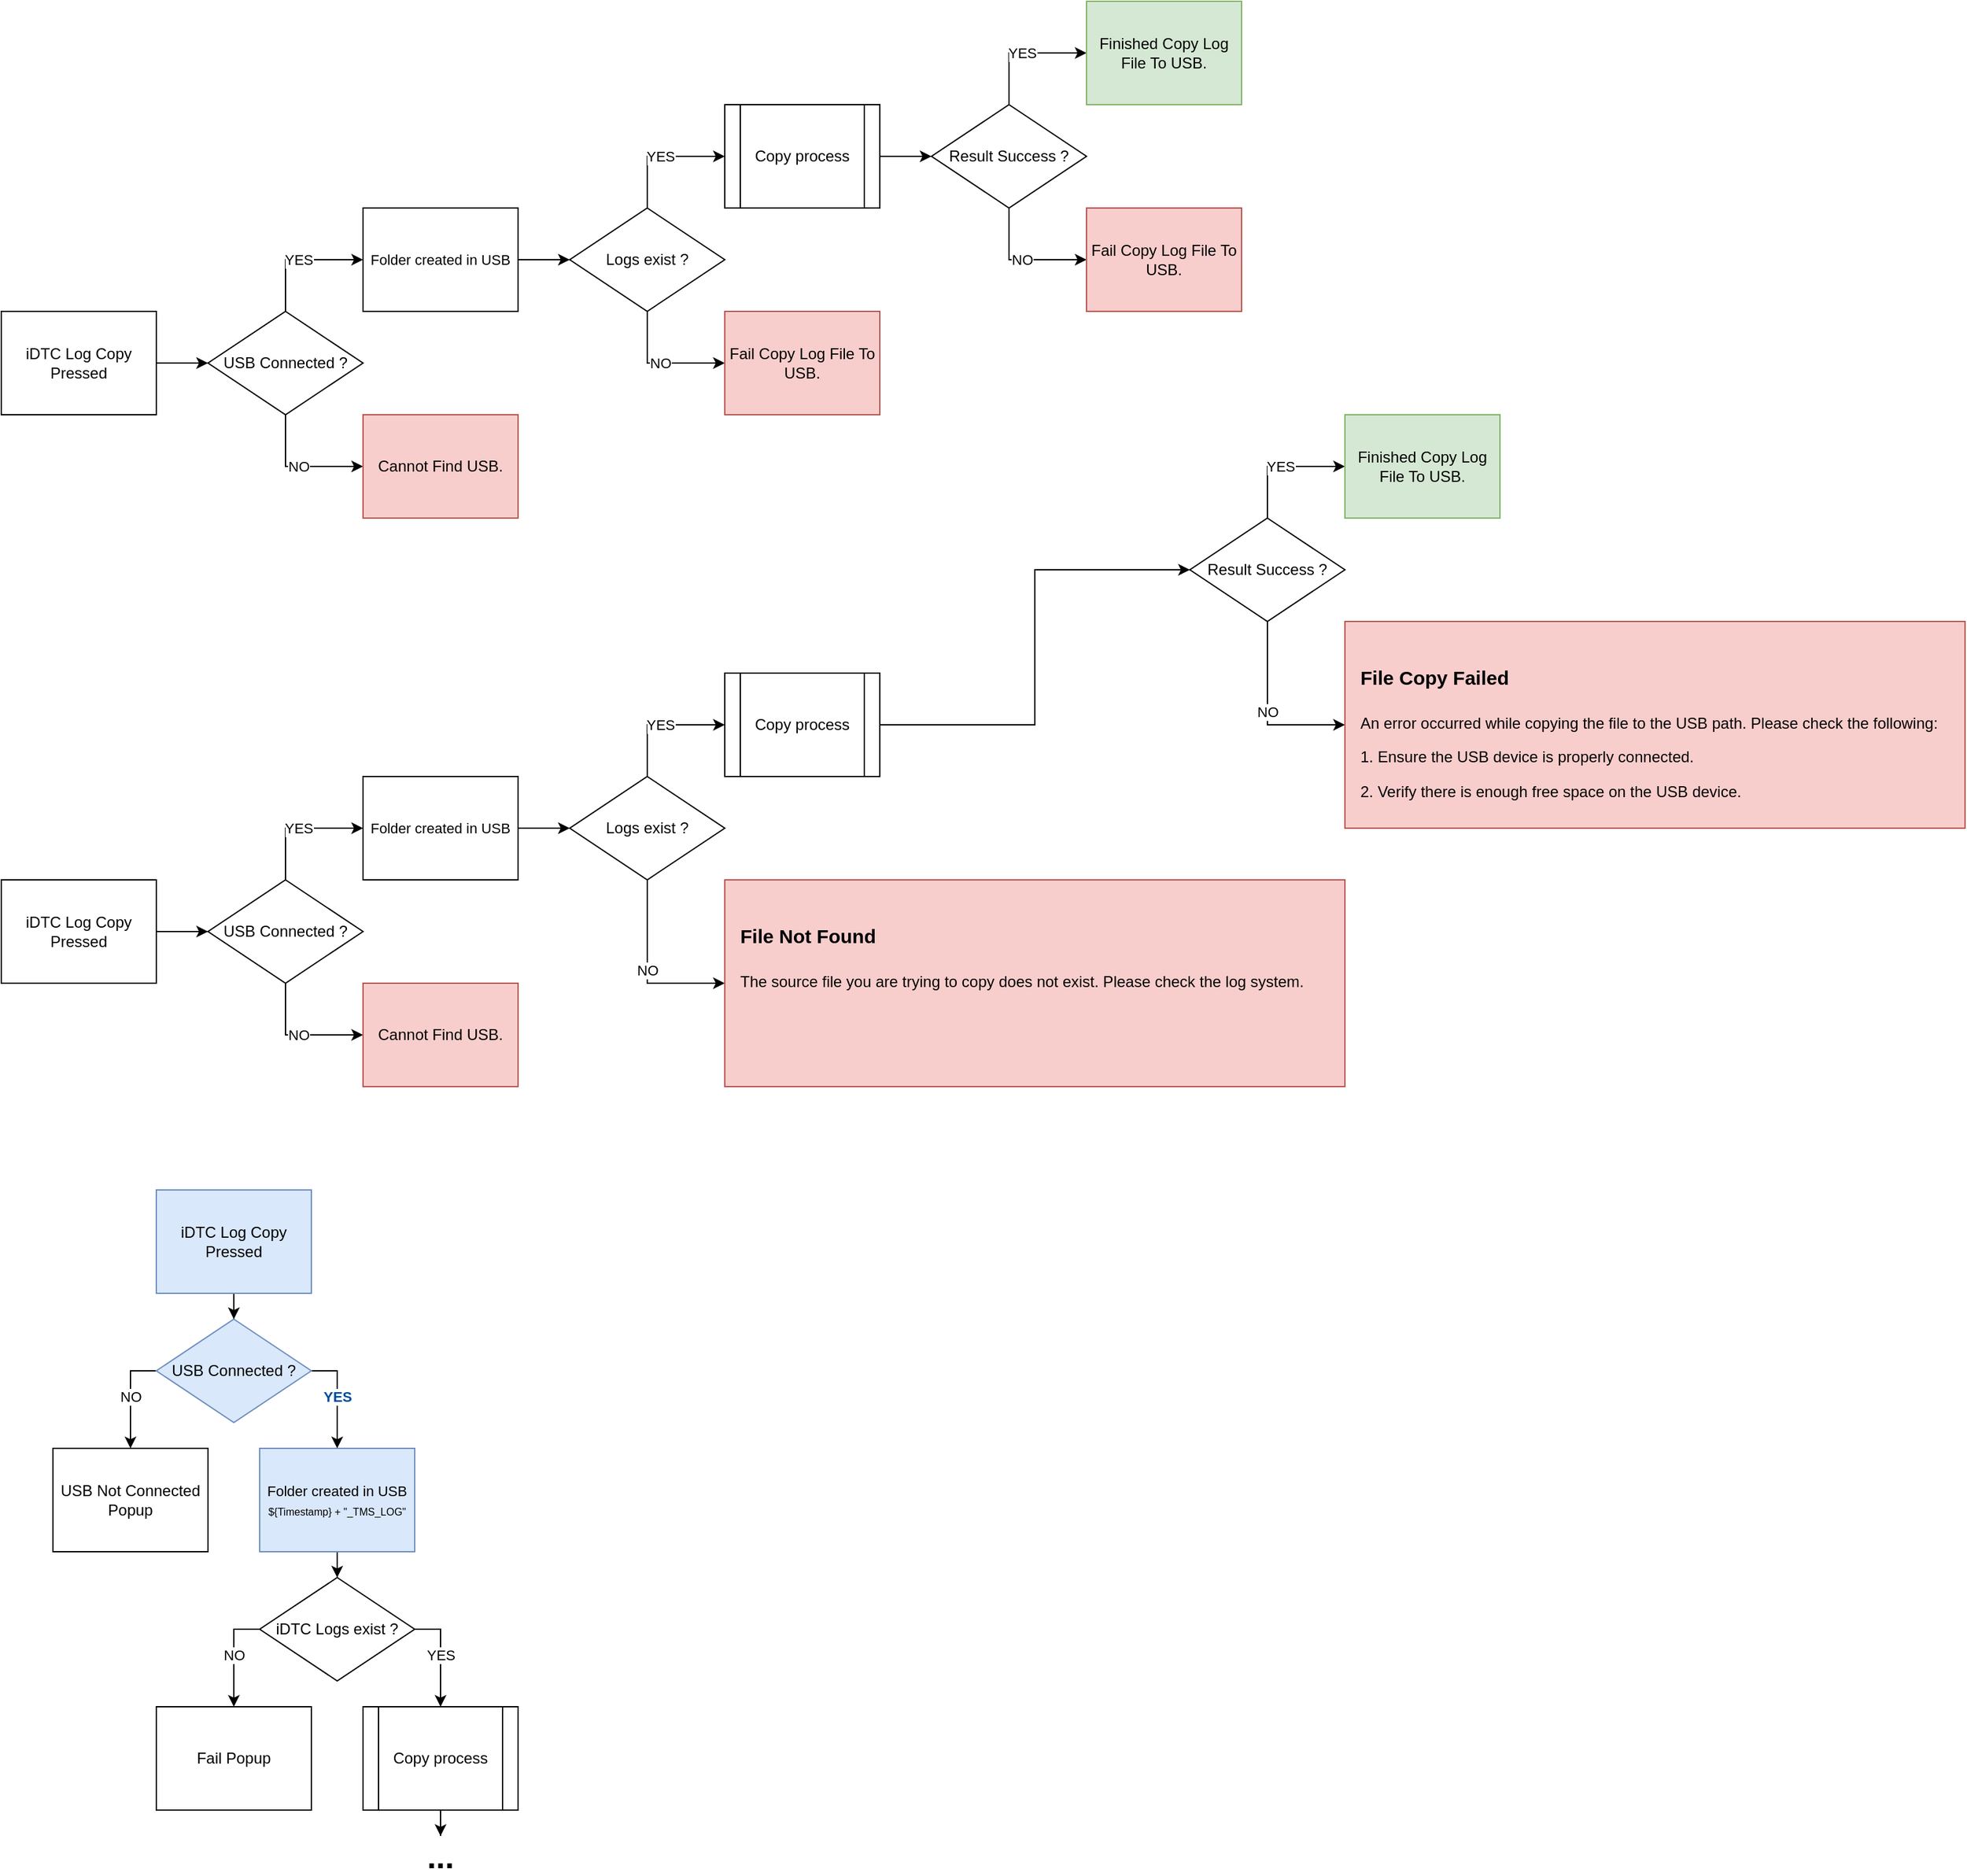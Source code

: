 <mxfile version="24.5.5" type="github">
  <diagram name="페이지-1" id="-vPtb-DYy9KyF0RIv2EP">
    <mxGraphModel dx="1728" dy="953" grid="1" gridSize="10" guides="1" tooltips="1" connect="1" arrows="1" fold="1" page="1" pageScale="1" pageWidth="1600" pageHeight="900" math="0" shadow="0">
      <root>
        <mxCell id="0" />
        <mxCell id="1" parent="0" />
        <mxCell id="JcGwvd_5RNHxMmRcsmv1-4" value="" style="edgeStyle=orthogonalEdgeStyle;rounded=0;orthogonalLoop=1;jettySize=auto;html=1;entryX=0;entryY=0.5;entryDx=0;entryDy=0;exitX=1;exitY=0.5;exitDx=0;exitDy=0;" parent="1" source="JcGwvd_5RNHxMmRcsmv1-10" target="JcGwvd_5RNHxMmRcsmv1-5" edge="1">
          <mxGeometry relative="1" as="geometry">
            <mxPoint x="160" y="320" as="sourcePoint" />
            <mxPoint x="214.0" y="358" as="targetPoint" />
          </mxGeometry>
        </mxCell>
        <mxCell id="JcGwvd_5RNHxMmRcsmv1-7" value="NO" style="edgeStyle=orthogonalEdgeStyle;rounded=0;orthogonalLoop=1;jettySize=auto;html=1;exitX=0.5;exitY=1;exitDx=0;exitDy=0;entryX=0;entryY=0.5;entryDx=0;entryDy=0;" parent="1" source="JcGwvd_5RNHxMmRcsmv1-5" target="JcGwvd_5RNHxMmRcsmv1-6" edge="1">
          <mxGeometry relative="1" as="geometry">
            <Array as="points">
              <mxPoint x="260" y="400" />
            </Array>
          </mxGeometry>
        </mxCell>
        <mxCell id="JcGwvd_5RNHxMmRcsmv1-15" value="YES" style="edgeStyle=orthogonalEdgeStyle;rounded=0;orthogonalLoop=1;jettySize=auto;html=1;exitX=0.5;exitY=0;exitDx=0;exitDy=0;entryX=0;entryY=0.5;entryDx=0;entryDy=0;" parent="1" source="JcGwvd_5RNHxMmRcsmv1-5" target="JcGwvd_5RNHxMmRcsmv1-12" edge="1">
          <mxGeometry relative="1" as="geometry" />
        </mxCell>
        <mxCell id="JcGwvd_5RNHxMmRcsmv1-5" value="USB Connected ?" style="rhombus;whiteSpace=wrap;html=1;" parent="1" vertex="1">
          <mxGeometry x="200" y="280" width="120" height="80" as="geometry" />
        </mxCell>
        <mxCell id="JcGwvd_5RNHxMmRcsmv1-6" value="Cannot Find USB." style="rounded=0;whiteSpace=wrap;html=1;fillColor=#f8cecc;strokeColor=#b85450;" parent="1" vertex="1">
          <mxGeometry x="320" y="360" width="120" height="80" as="geometry" />
        </mxCell>
        <mxCell id="JcGwvd_5RNHxMmRcsmv1-10" value="iDTC Log Copy&lt;br&gt;Pressed" style="rounded=0;whiteSpace=wrap;html=1;" parent="1" vertex="1">
          <mxGeometry x="40" y="280" width="120" height="80" as="geometry" />
        </mxCell>
        <mxCell id="JcGwvd_5RNHxMmRcsmv1-26" value="" style="edgeStyle=orthogonalEdgeStyle;rounded=0;orthogonalLoop=1;jettySize=auto;html=1;" parent="1" source="JcGwvd_5RNHxMmRcsmv1-12" target="JcGwvd_5RNHxMmRcsmv1-18" edge="1">
          <mxGeometry relative="1" as="geometry" />
        </mxCell>
        <mxCell id="JcGwvd_5RNHxMmRcsmv1-12" value="&lt;div&gt;&lt;font style=&quot;font-size: 11px;&quot;&gt;Folder created in USB&lt;/font&gt;&lt;/div&gt;" style="rounded=0;whiteSpace=wrap;html=1;" parent="1" vertex="1">
          <mxGeometry x="320" y="200" width="120" height="80" as="geometry" />
        </mxCell>
        <mxCell id="JcGwvd_5RNHxMmRcsmv1-27" value="YES" style="edgeStyle=orthogonalEdgeStyle;rounded=0;orthogonalLoop=1;jettySize=auto;html=1;exitX=0.5;exitY=0;exitDx=0;exitDy=0;entryX=0;entryY=0.5;entryDx=0;entryDy=0;" parent="1" source="JcGwvd_5RNHxMmRcsmv1-18" target="JcGwvd_5RNHxMmRcsmv1-21" edge="1">
          <mxGeometry relative="1" as="geometry" />
        </mxCell>
        <mxCell id="JcGwvd_5RNHxMmRcsmv1-28" value="NO" style="edgeStyle=orthogonalEdgeStyle;rounded=0;orthogonalLoop=1;jettySize=auto;html=1;exitX=0.5;exitY=1;exitDx=0;exitDy=0;entryX=0;entryY=0.5;entryDx=0;entryDy=0;" parent="1" source="JcGwvd_5RNHxMmRcsmv1-18" target="JcGwvd_5RNHxMmRcsmv1-19" edge="1">
          <mxGeometry relative="1" as="geometry" />
        </mxCell>
        <mxCell id="JcGwvd_5RNHxMmRcsmv1-18" value="Logs exist ?" style="rhombus;whiteSpace=wrap;html=1;" parent="1" vertex="1">
          <mxGeometry x="480" y="200" width="120" height="80" as="geometry" />
        </mxCell>
        <mxCell id="JcGwvd_5RNHxMmRcsmv1-19" value="Fail Copy Log File To USB." style="rounded=0;whiteSpace=wrap;html=1;fillColor=#f8cecc;strokeColor=#b85450;" parent="1" vertex="1">
          <mxGeometry x="600" y="280" width="120" height="80" as="geometry" />
        </mxCell>
        <mxCell id="JcGwvd_5RNHxMmRcsmv1-29" value="" style="edgeStyle=orthogonalEdgeStyle;rounded=0;orthogonalLoop=1;jettySize=auto;html=1;" parent="1" source="JcGwvd_5RNHxMmRcsmv1-21" target="JcGwvd_5RNHxMmRcsmv1-23" edge="1">
          <mxGeometry relative="1" as="geometry" />
        </mxCell>
        <mxCell id="JcGwvd_5RNHxMmRcsmv1-21" value="Copy process" style="shape=process;whiteSpace=wrap;html=1;backgroundOutline=1;" parent="1" vertex="1">
          <mxGeometry x="600" y="120" width="120" height="80" as="geometry" />
        </mxCell>
        <mxCell id="JcGwvd_5RNHxMmRcsmv1-30" value="YES" style="edgeStyle=orthogonalEdgeStyle;rounded=0;orthogonalLoop=1;jettySize=auto;html=1;exitX=0.5;exitY=0;exitDx=0;exitDy=0;entryX=0;entryY=0.5;entryDx=0;entryDy=0;" parent="1" source="JcGwvd_5RNHxMmRcsmv1-23" target="JcGwvd_5RNHxMmRcsmv1-25" edge="1">
          <mxGeometry relative="1" as="geometry" />
        </mxCell>
        <mxCell id="JcGwvd_5RNHxMmRcsmv1-31" value="NO" style="edgeStyle=orthogonalEdgeStyle;rounded=0;orthogonalLoop=1;jettySize=auto;html=1;exitX=0.5;exitY=1;exitDx=0;exitDy=0;entryX=0;entryY=0.5;entryDx=0;entryDy=0;" parent="1" source="JcGwvd_5RNHxMmRcsmv1-23" target="JcGwvd_5RNHxMmRcsmv1-24" edge="1">
          <mxGeometry relative="1" as="geometry" />
        </mxCell>
        <mxCell id="JcGwvd_5RNHxMmRcsmv1-23" value="Result Success ?" style="rhombus;whiteSpace=wrap;html=1;" parent="1" vertex="1">
          <mxGeometry x="760" y="120" width="120" height="80" as="geometry" />
        </mxCell>
        <mxCell id="JcGwvd_5RNHxMmRcsmv1-24" value="Fail Copy Log File To USB." style="rounded=0;whiteSpace=wrap;html=1;fillColor=#f8cecc;strokeColor=#b85450;" parent="1" vertex="1">
          <mxGeometry x="880" y="200" width="120" height="80" as="geometry" />
        </mxCell>
        <mxCell id="JcGwvd_5RNHxMmRcsmv1-25" value="Finished Copy Log File To USB." style="rounded=0;whiteSpace=wrap;html=1;fillColor=#d5e8d4;strokeColor=#82b366;" parent="1" vertex="1">
          <mxGeometry x="880" y="40" width="120" height="80" as="geometry" />
        </mxCell>
        <mxCell id="JcGwvd_5RNHxMmRcsmv1-47" value="USB Not Connected&lt;div&gt;Popup&lt;/div&gt;" style="rounded=0;whiteSpace=wrap;html=1;" parent="1" vertex="1">
          <mxGeometry x="80" y="1160" width="120" height="80" as="geometry" />
        </mxCell>
        <mxCell id="JcGwvd_5RNHxMmRcsmv1-68" value="" style="edgeStyle=orthogonalEdgeStyle;rounded=0;orthogonalLoop=1;jettySize=auto;html=1;" parent="1" source="JcGwvd_5RNHxMmRcsmv1-48" target="JcGwvd_5RNHxMmRcsmv1-58" edge="1">
          <mxGeometry relative="1" as="geometry" />
        </mxCell>
        <mxCell id="JcGwvd_5RNHxMmRcsmv1-48" value="iDTC Log Copy&lt;br&gt;Pressed" style="rounded=0;whiteSpace=wrap;html=1;fillColor=#dae8fc;strokeColor=#6c8ebf;" parent="1" vertex="1">
          <mxGeometry x="160" y="960" width="120" height="80" as="geometry" />
        </mxCell>
        <mxCell id="JcGwvd_5RNHxMmRcsmv1-65" value="" style="edgeStyle=orthogonalEdgeStyle;rounded=0;orthogonalLoop=1;jettySize=auto;html=1;" parent="1" source="JcGwvd_5RNHxMmRcsmv1-50" target="JcGwvd_5RNHxMmRcsmv1-59" edge="1">
          <mxGeometry relative="1" as="geometry" />
        </mxCell>
        <mxCell id="JcGwvd_5RNHxMmRcsmv1-50" value="&lt;div&gt;&lt;font style=&quot;font-size: 11px;&quot;&gt;Folder created in USB&lt;/font&gt;&lt;/div&gt;&lt;div&gt;&lt;span style=&quot;font-size: 8px;&quot;&gt;${Timestamp} + &quot;_TMS_LOG&quot;&lt;/span&gt;&lt;br&gt;&lt;/div&gt;" style="rounded=0;whiteSpace=wrap;html=1;fillColor=#dae8fc;strokeColor=#6c8ebf;" parent="1" vertex="1">
          <mxGeometry x="240" y="1160" width="120" height="80" as="geometry" />
        </mxCell>
        <mxCell id="JcGwvd_5RNHxMmRcsmv1-57" value="..." style="text;html=1;align=center;verticalAlign=middle;whiteSpace=wrap;rounded=0;fontStyle=1;fontSize=25;" parent="1" vertex="1">
          <mxGeometry x="340" y="1460" width="80" height="30" as="geometry" />
        </mxCell>
        <mxCell id="JcGwvd_5RNHxMmRcsmv1-66" value="YES" style="edgeStyle=orthogonalEdgeStyle;rounded=0;orthogonalLoop=1;jettySize=auto;html=1;exitX=1;exitY=0.5;exitDx=0;exitDy=0;fontStyle=1;fontColor=#004C99;" parent="1" source="JcGwvd_5RNHxMmRcsmv1-58" target="JcGwvd_5RNHxMmRcsmv1-50" edge="1">
          <mxGeometry relative="1" as="geometry" />
        </mxCell>
        <mxCell id="JcGwvd_5RNHxMmRcsmv1-67" value="NO" style="edgeStyle=orthogonalEdgeStyle;rounded=0;orthogonalLoop=1;jettySize=auto;html=1;exitX=0;exitY=0.5;exitDx=0;exitDy=0;" parent="1" source="JcGwvd_5RNHxMmRcsmv1-58" target="JcGwvd_5RNHxMmRcsmv1-47" edge="1">
          <mxGeometry relative="1" as="geometry" />
        </mxCell>
        <mxCell id="JcGwvd_5RNHxMmRcsmv1-58" value="USB Connected ?" style="rhombus;whiteSpace=wrap;html=1;fillColor=#dae8fc;strokeColor=#6c8ebf;" parent="1" vertex="1">
          <mxGeometry x="160" y="1060" width="120" height="80" as="geometry" />
        </mxCell>
        <mxCell id="JcGwvd_5RNHxMmRcsmv1-63" value="YES" style="edgeStyle=orthogonalEdgeStyle;rounded=0;orthogonalLoop=1;jettySize=auto;html=1;exitX=1;exitY=0.5;exitDx=0;exitDy=0;" parent="1" source="JcGwvd_5RNHxMmRcsmv1-59" target="JcGwvd_5RNHxMmRcsmv1-60" edge="1">
          <mxGeometry relative="1" as="geometry" />
        </mxCell>
        <mxCell id="JcGwvd_5RNHxMmRcsmv1-64" value="NO" style="edgeStyle=orthogonalEdgeStyle;rounded=0;orthogonalLoop=1;jettySize=auto;html=1;exitX=0;exitY=0.5;exitDx=0;exitDy=0;" parent="1" source="JcGwvd_5RNHxMmRcsmv1-59" target="JcGwvd_5RNHxMmRcsmv1-61" edge="1">
          <mxGeometry relative="1" as="geometry" />
        </mxCell>
        <mxCell id="JcGwvd_5RNHxMmRcsmv1-59" value="iDTC Logs exist ?" style="rhombus;whiteSpace=wrap;html=1;" parent="1" vertex="1">
          <mxGeometry x="240" y="1260" width="120" height="80" as="geometry" />
        </mxCell>
        <mxCell id="JcGwvd_5RNHxMmRcsmv1-62" value="" style="edgeStyle=orthogonalEdgeStyle;rounded=0;orthogonalLoop=1;jettySize=auto;html=1;" parent="1" source="JcGwvd_5RNHxMmRcsmv1-60" target="JcGwvd_5RNHxMmRcsmv1-57" edge="1">
          <mxGeometry relative="1" as="geometry" />
        </mxCell>
        <mxCell id="JcGwvd_5RNHxMmRcsmv1-60" value="Copy process" style="shape=process;whiteSpace=wrap;html=1;backgroundOutline=1;" parent="1" vertex="1">
          <mxGeometry x="320" y="1360" width="120" height="80" as="geometry" />
        </mxCell>
        <mxCell id="JcGwvd_5RNHxMmRcsmv1-61" value="Fail&amp;nbsp;&lt;span style=&quot;background-color: initial;&quot;&gt;Popup&lt;/span&gt;" style="rounded=0;whiteSpace=wrap;html=1;" parent="1" vertex="1">
          <mxGeometry x="160" y="1360" width="120" height="80" as="geometry" />
        </mxCell>
        <mxCell id="lxAm2XhmTh0jFv6chhfo-1" value="" style="edgeStyle=orthogonalEdgeStyle;rounded=0;orthogonalLoop=1;jettySize=auto;html=1;entryX=0;entryY=0.5;entryDx=0;entryDy=0;exitX=1;exitY=0.5;exitDx=0;exitDy=0;" edge="1" parent="1" source="lxAm2XhmTh0jFv6chhfo-6" target="lxAm2XhmTh0jFv6chhfo-4">
          <mxGeometry relative="1" as="geometry">
            <mxPoint x="160" y="760" as="sourcePoint" />
            <mxPoint x="214.0" y="798" as="targetPoint" />
          </mxGeometry>
        </mxCell>
        <mxCell id="lxAm2XhmTh0jFv6chhfo-2" value="NO" style="edgeStyle=orthogonalEdgeStyle;rounded=0;orthogonalLoop=1;jettySize=auto;html=1;exitX=0.5;exitY=1;exitDx=0;exitDy=0;entryX=0;entryY=0.5;entryDx=0;entryDy=0;" edge="1" parent="1" source="lxAm2XhmTh0jFv6chhfo-4" target="lxAm2XhmTh0jFv6chhfo-5">
          <mxGeometry relative="1" as="geometry">
            <Array as="points">
              <mxPoint x="260" y="840" />
            </Array>
          </mxGeometry>
        </mxCell>
        <mxCell id="lxAm2XhmTh0jFv6chhfo-3" value="YES" style="edgeStyle=orthogonalEdgeStyle;rounded=0;orthogonalLoop=1;jettySize=auto;html=1;exitX=0.5;exitY=0;exitDx=0;exitDy=0;entryX=0;entryY=0.5;entryDx=0;entryDy=0;" edge="1" parent="1" source="lxAm2XhmTh0jFv6chhfo-4" target="lxAm2XhmTh0jFv6chhfo-8">
          <mxGeometry relative="1" as="geometry" />
        </mxCell>
        <mxCell id="lxAm2XhmTh0jFv6chhfo-4" value="USB Connected ?" style="rhombus;whiteSpace=wrap;html=1;" vertex="1" parent="1">
          <mxGeometry x="200" y="720" width="120" height="80" as="geometry" />
        </mxCell>
        <mxCell id="lxAm2XhmTh0jFv6chhfo-5" value="Cannot Find USB." style="rounded=0;whiteSpace=wrap;html=1;fillColor=#f8cecc;strokeColor=#b85450;" vertex="1" parent="1">
          <mxGeometry x="320" y="800" width="120" height="80" as="geometry" />
        </mxCell>
        <mxCell id="lxAm2XhmTh0jFv6chhfo-6" value="iDTC Log Copy&lt;br&gt;Pressed" style="rounded=0;whiteSpace=wrap;html=1;" vertex="1" parent="1">
          <mxGeometry x="40" y="720" width="120" height="80" as="geometry" />
        </mxCell>
        <mxCell id="lxAm2XhmTh0jFv6chhfo-7" value="" style="edgeStyle=orthogonalEdgeStyle;rounded=0;orthogonalLoop=1;jettySize=auto;html=1;" edge="1" parent="1" source="lxAm2XhmTh0jFv6chhfo-8" target="lxAm2XhmTh0jFv6chhfo-11">
          <mxGeometry relative="1" as="geometry" />
        </mxCell>
        <mxCell id="lxAm2XhmTh0jFv6chhfo-8" value="&lt;div&gt;&lt;font style=&quot;font-size: 11px;&quot;&gt;Folder created in USB&lt;/font&gt;&lt;/div&gt;" style="rounded=0;whiteSpace=wrap;html=1;" vertex="1" parent="1">
          <mxGeometry x="320" y="640" width="120" height="80" as="geometry" />
        </mxCell>
        <mxCell id="lxAm2XhmTh0jFv6chhfo-9" value="YES" style="edgeStyle=orthogonalEdgeStyle;rounded=0;orthogonalLoop=1;jettySize=auto;html=1;exitX=0.5;exitY=0;exitDx=0;exitDy=0;entryX=0;entryY=0.5;entryDx=0;entryDy=0;" edge="1" parent="1" source="lxAm2XhmTh0jFv6chhfo-11" target="lxAm2XhmTh0jFv6chhfo-14">
          <mxGeometry relative="1" as="geometry" />
        </mxCell>
        <mxCell id="lxAm2XhmTh0jFv6chhfo-10" value="NO" style="edgeStyle=orthogonalEdgeStyle;rounded=0;orthogonalLoop=1;jettySize=auto;html=1;exitX=0.5;exitY=1;exitDx=0;exitDy=0;entryX=0;entryY=0.5;entryDx=0;entryDy=0;" edge="1" parent="1" source="lxAm2XhmTh0jFv6chhfo-11" target="lxAm2XhmTh0jFv6chhfo-23">
          <mxGeometry relative="1" as="geometry">
            <mxPoint x="600" y="760" as="targetPoint" />
          </mxGeometry>
        </mxCell>
        <mxCell id="lxAm2XhmTh0jFv6chhfo-11" value="Logs exist ?" style="rhombus;whiteSpace=wrap;html=1;" vertex="1" parent="1">
          <mxGeometry x="480" y="640" width="120" height="80" as="geometry" />
        </mxCell>
        <mxCell id="lxAm2XhmTh0jFv6chhfo-25" style="edgeStyle=orthogonalEdgeStyle;rounded=0;orthogonalLoop=1;jettySize=auto;html=1;exitX=1;exitY=0.5;exitDx=0;exitDy=0;entryX=0;entryY=0.5;entryDx=0;entryDy=0;" edge="1" parent="1" source="lxAm2XhmTh0jFv6chhfo-14" target="lxAm2XhmTh0jFv6chhfo-17">
          <mxGeometry relative="1" as="geometry" />
        </mxCell>
        <mxCell id="lxAm2XhmTh0jFv6chhfo-14" value="Copy process" style="shape=process;whiteSpace=wrap;html=1;backgroundOutline=1;" vertex="1" parent="1">
          <mxGeometry x="600" y="560" width="120" height="80" as="geometry" />
        </mxCell>
        <mxCell id="lxAm2XhmTh0jFv6chhfo-15" value="YES" style="edgeStyle=orthogonalEdgeStyle;rounded=0;orthogonalLoop=1;jettySize=auto;html=1;exitX=0.5;exitY=0;exitDx=0;exitDy=0;entryX=0;entryY=0.5;entryDx=0;entryDy=0;" edge="1" parent="1" source="lxAm2XhmTh0jFv6chhfo-17" target="lxAm2XhmTh0jFv6chhfo-19">
          <mxGeometry relative="1" as="geometry" />
        </mxCell>
        <mxCell id="lxAm2XhmTh0jFv6chhfo-16" value="NO" style="edgeStyle=orthogonalEdgeStyle;rounded=0;orthogonalLoop=1;jettySize=auto;html=1;exitX=0.5;exitY=1;exitDx=0;exitDy=0;entryX=0;entryY=0.5;entryDx=0;entryDy=0;" edge="1" parent="1" source="lxAm2XhmTh0jFv6chhfo-17" target="lxAm2XhmTh0jFv6chhfo-18">
          <mxGeometry relative="1" as="geometry" />
        </mxCell>
        <mxCell id="lxAm2XhmTh0jFv6chhfo-17" value="Result Success ?" style="rhombus;whiteSpace=wrap;html=1;" vertex="1" parent="1">
          <mxGeometry x="960" y="440" width="120" height="80" as="geometry" />
        </mxCell>
        <mxCell id="lxAm2XhmTh0jFv6chhfo-18" value="" style="rounded=0;whiteSpace=wrap;html=1;fillColor=#f8cecc;strokeColor=#b85450;" vertex="1" parent="1">
          <mxGeometry x="1080" y="520" width="480" height="160" as="geometry" />
        </mxCell>
        <mxCell id="lxAm2XhmTh0jFv6chhfo-19" value="Finished Copy Log File To USB." style="rounded=0;whiteSpace=wrap;html=1;fillColor=#d5e8d4;strokeColor=#82b366;" vertex="1" parent="1">
          <mxGeometry x="1080" y="360" width="120" height="80" as="geometry" />
        </mxCell>
        <mxCell id="lxAm2XhmTh0jFv6chhfo-20" value="&lt;h1 style=&quot;margin-top: 0px;&quot;&gt;&lt;font style=&quot;font-size: 15px;&quot;&gt;File Copy Failed&lt;/font&gt;&lt;/h1&gt;&lt;p style=&quot;&quot;&gt;&lt;font style=&quot;font-size: 12px;&quot;&gt;An error occurred while copying the file to the USB path. Please check the following:&lt;/font&gt;&lt;/p&gt;&lt;p&gt;1. Ensure the USB device is properly connected.&lt;/p&gt;&lt;p&gt;2. Verify there is enough free space on the USB device.&lt;/p&gt;" style="text;html=1;whiteSpace=wrap;overflow=hidden;rounded=0;" vertex="1" parent="1">
          <mxGeometry x="1090" y="540" width="460" height="120" as="geometry" />
        </mxCell>
        <mxCell id="lxAm2XhmTh0jFv6chhfo-23" value="" style="rounded=0;whiteSpace=wrap;html=1;fillColor=#f8cecc;strokeColor=#b85450;" vertex="1" parent="1">
          <mxGeometry x="600" y="720" width="480" height="160" as="geometry" />
        </mxCell>
        <mxCell id="lxAm2XhmTh0jFv6chhfo-24" value="&lt;h1 style=&quot;margin-top: 0px;&quot;&gt;&lt;font style=&quot;font-size: 15px;&quot;&gt;File Not Found&lt;/font&gt;&lt;/h1&gt;&lt;p style=&quot;&quot;&gt;&lt;span style=&quot;background-color: initial;&quot;&gt;The source file you are trying to copy does not exist. Please check the log system.&lt;/span&gt;&lt;/p&gt;" style="text;html=1;whiteSpace=wrap;overflow=hidden;rounded=0;" vertex="1" parent="1">
          <mxGeometry x="610" y="740" width="460" height="120" as="geometry" />
        </mxCell>
      </root>
    </mxGraphModel>
  </diagram>
</mxfile>
